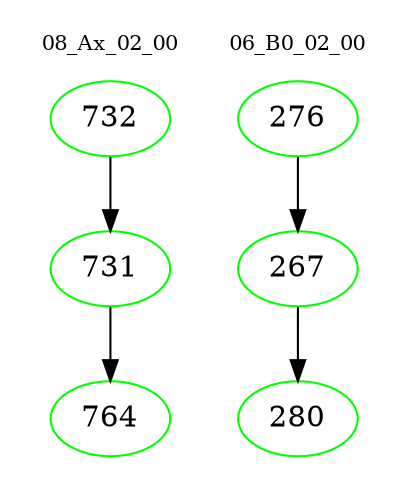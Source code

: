 digraph{
subgraph cluster_0 {
color = white
label = "08_Ax_02_00";
fontsize=10;
T0_732 [label="732", color="green"]
T0_732 -> T0_731 [color="black"]
T0_731 [label="731", color="green"]
T0_731 -> T0_764 [color="black"]
T0_764 [label="764", color="green"]
}
subgraph cluster_1 {
color = white
label = "06_B0_02_00";
fontsize=10;
T1_276 [label="276", color="green"]
T1_276 -> T1_267 [color="black"]
T1_267 [label="267", color="green"]
T1_267 -> T1_280 [color="black"]
T1_280 [label="280", color="green"]
}
}
